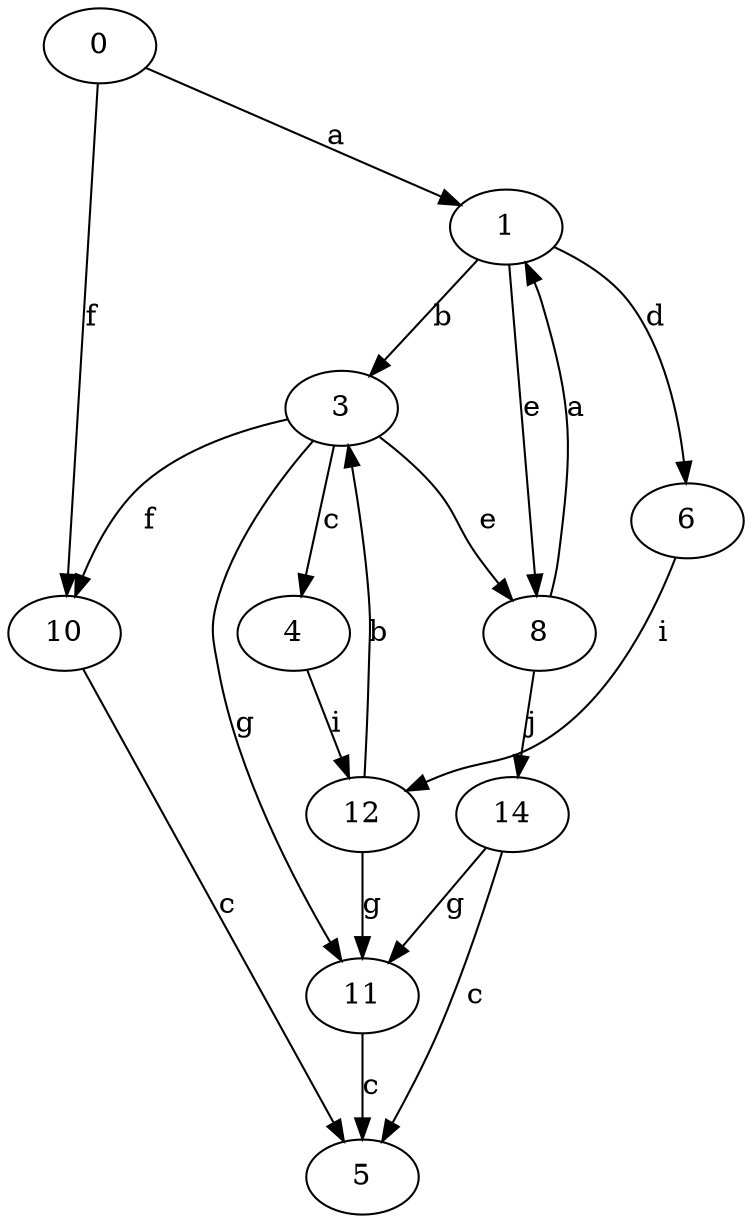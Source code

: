 strict digraph  {
0;
1;
3;
4;
5;
6;
8;
10;
11;
12;
14;
0 -> 1  [label=a];
0 -> 10  [label=f];
1 -> 3  [label=b];
1 -> 6  [label=d];
1 -> 8  [label=e];
3 -> 4  [label=c];
3 -> 8  [label=e];
3 -> 10  [label=f];
3 -> 11  [label=g];
4 -> 12  [label=i];
6 -> 12  [label=i];
8 -> 1  [label=a];
8 -> 14  [label=j];
10 -> 5  [label=c];
11 -> 5  [label=c];
12 -> 3  [label=b];
12 -> 11  [label=g];
14 -> 5  [label=c];
14 -> 11  [label=g];
}
